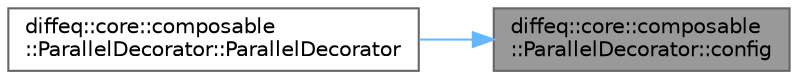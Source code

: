 digraph "diffeq::core::composable::ParallelDecorator::config"
{
 // LATEX_PDF_SIZE
  bgcolor="transparent";
  edge [fontname=Helvetica,fontsize=10,labelfontname=Helvetica,labelfontsize=10];
  node [fontname=Helvetica,fontsize=10,shape=box,height=0.2,width=0.4];
  rankdir="RL";
  Node1 [id="Node000001",label="diffeq::core::composable\l::ParallelDecorator::config",height=0.2,width=0.4,color="gray40", fillcolor="grey60", style="filled", fontcolor="black",tooltip="Access and modify parallel configuration."];
  Node1 -> Node2 [id="edge1_Node000001_Node000002",dir="back",color="steelblue1",style="solid",tooltip=" "];
  Node2 [id="Node000002",label="diffeq::core::composable\l::ParallelDecorator::ParallelDecorator",height=0.2,width=0.4,color="grey40", fillcolor="white", style="filled",URL="$classdiffeq_1_1core_1_1composable_1_1_parallel_decorator.html#ac607570279bfd61f1fbdf7904982d34f",tooltip="Construct parallel decorator."];
}
